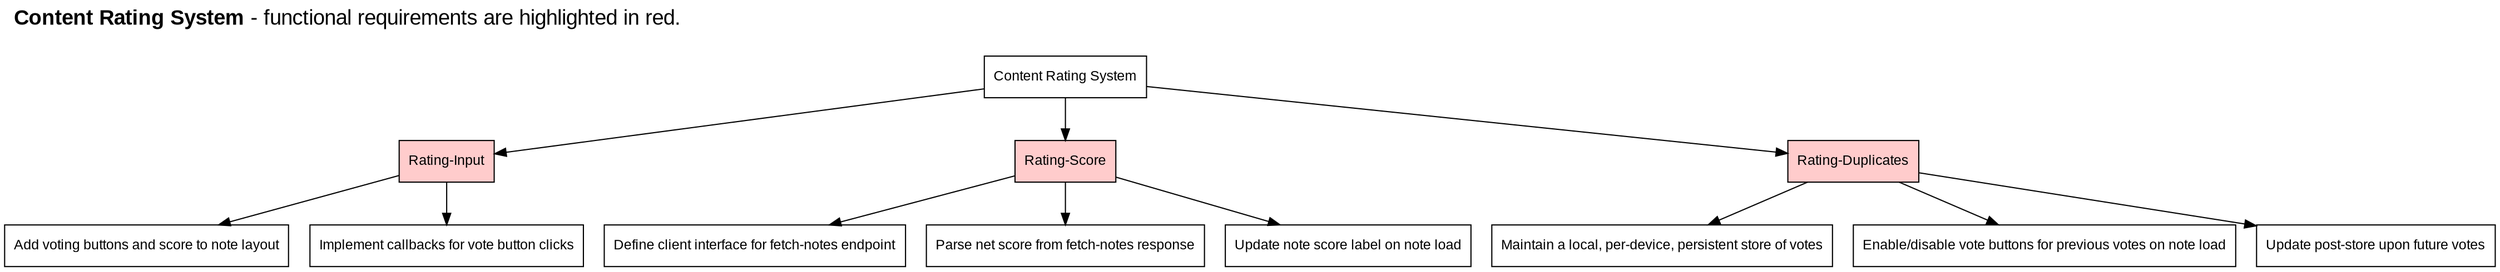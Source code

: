 digraph L {
    fontsize = 18
    fontname = Arial
    labelloc = "t"
    labeljust = "l"
    rankdir="TB"

    // System feature title
    label = <<b>Content Rating System</b> - functional requirements are highlighted in red.<br/><br/>>

    // System feature
    node [shape=record fontname=Arial fontsize=12]
    0 [label="Content Rating System"]

    // Functional requirements
    node [style=filled fillcolor="#FFCCCC"]
    1 [label="Rating-Input"]
    2 [label="Rating-Score"]
    3 [label="Rating-Duplicates"]
    node [fillcolor="#FFFFFF"]
    0 -> 1, 2, 3

    // Sub-tasks of func-req-1
    1.1 [label="Add voting buttons and score to note layout"]
    1.2 [label="Implement callbacks for vote button clicks"]
    1 -> 1.1, 1.2

    // Sub-tasks of func-req-2
    2.1 [label="Define client interface for fetch-notes endpoint"]
    2.2 [label="Parse net score from fetch-notes response"]
    2.3 [label="Update note score label on note load"]
    2 -> 2.1, 2.2, 2.3

    // Sub-tasks of func-req-3
    3.1 [label="Maintain a local, per-device, persistent store of votes"]
    3.2 [label="Enable/disable vote buttons for previous votes on note load"]
    3.3 [label="Update post-store upon future votes"]
    3 -> 3.1, 3.2, 3.3
}